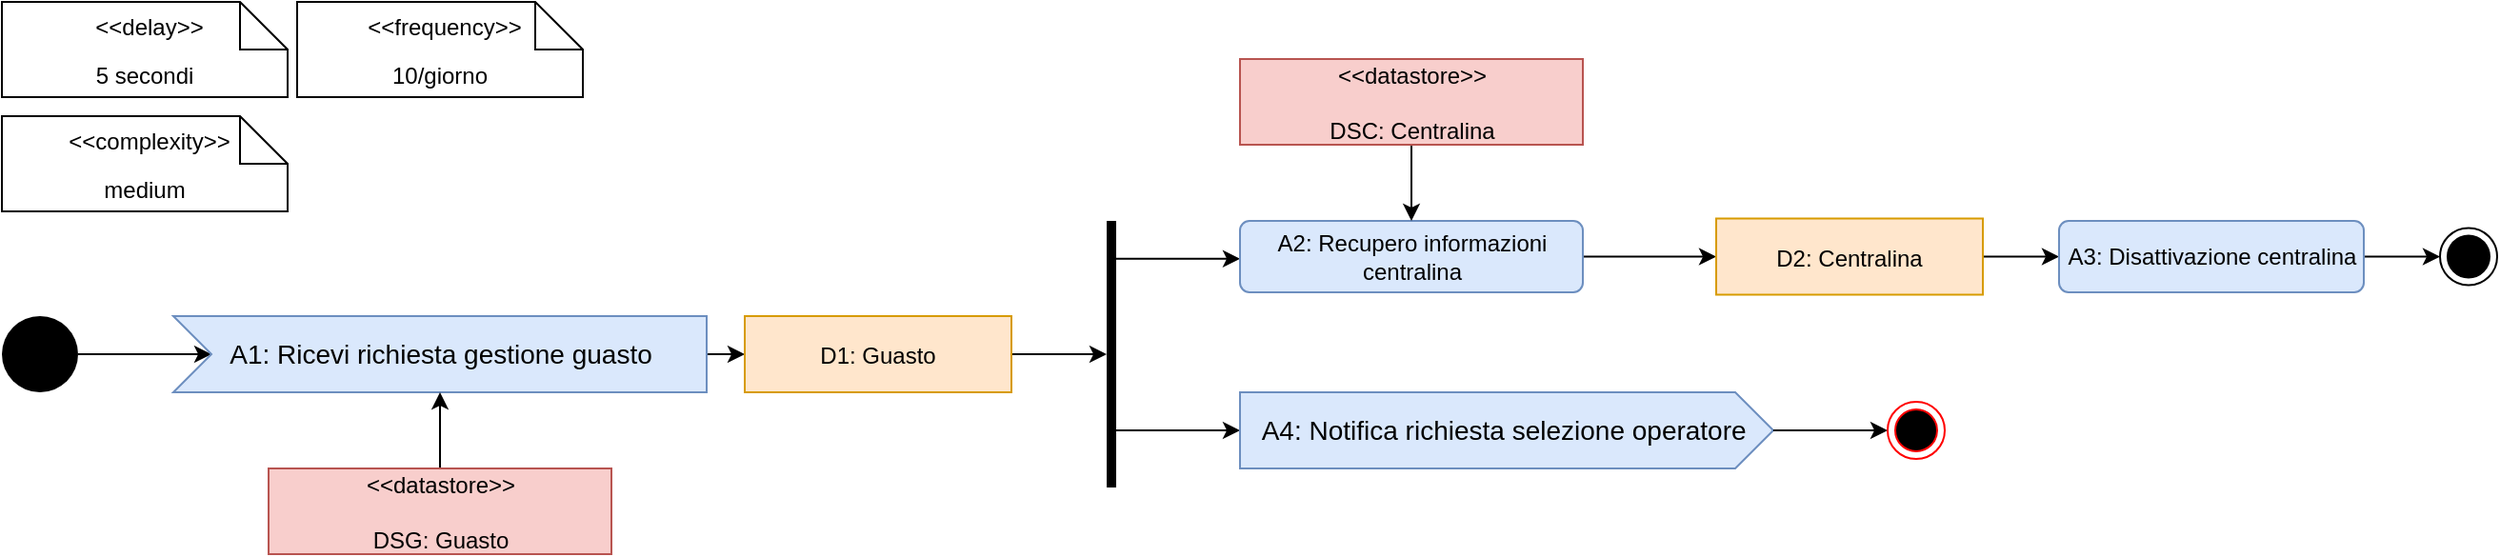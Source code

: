 <mxfile version="20.3.0" type="device"><diagram id="Nfr9ppPJj7uqhUgvmBwB" name="Pagina-1"><mxGraphModel dx="948" dy="577" grid="1" gridSize="10" guides="1" tooltips="1" connect="1" arrows="1" fold="1" page="1" pageScale="1" pageWidth="1169" pageHeight="827" math="0" shadow="0"><root><mxCell id="0"/><mxCell id="1" parent="0"/><mxCell id="1sgBCeKaPlLvbZt2aYBM-1" style="edgeStyle=orthogonalEdgeStyle;rounded=0;orthogonalLoop=1;jettySize=auto;html=1;entryX=0;entryY=0;entryDx=20;entryDy=20;entryPerimeter=0;" edge="1" parent="1" source="PesOAZmYyAyFrOHFHqeQ-2" target="PesOAZmYyAyFrOHFHqeQ-4"><mxGeometry relative="1" as="geometry"/></mxCell><mxCell id="PesOAZmYyAyFrOHFHqeQ-2" value="" style="ellipse;fillColor=#000000;strokeColor=none;" parent="1" vertex="1"><mxGeometry x="50" y="185" width="40" height="40" as="geometry"/></mxCell><mxCell id="1sgBCeKaPlLvbZt2aYBM-2" style="edgeStyle=orthogonalEdgeStyle;rounded=0;orthogonalLoop=1;jettySize=auto;html=1;exitX=1;exitY=0.5;exitDx=0;exitDy=0;exitPerimeter=0;entryX=0;entryY=0.5;entryDx=0;entryDy=0;" edge="1" parent="1" source="PesOAZmYyAyFrOHFHqeQ-4" target="PesOAZmYyAyFrOHFHqeQ-8"><mxGeometry relative="1" as="geometry"/></mxCell><mxCell id="PesOAZmYyAyFrOHFHqeQ-4" value="A1: Ricevi richiesta gestione guasto" style="html=1;shape=mxgraph.infographic.ribbonSimple;notch1=20;notch2=0;align=center;verticalAlign=middle;fontSize=14;fontStyle=0;flipH=1;fillColor=#dae8fc;strokeColor=#6c8ebf;direction=west;" parent="1" vertex="1"><mxGeometry x="140" y="185" width="280" height="40" as="geometry"/></mxCell><mxCell id="PesOAZmYyAyFrOHFHqeQ-5" value="medium" style="shape=note2;boundedLbl=1;whiteSpace=wrap;html=1;size=25;verticalAlign=top;align=center;" parent="1" vertex="1"><mxGeometry x="50" y="80" width="150" height="50" as="geometry"/></mxCell><mxCell id="PesOAZmYyAyFrOHFHqeQ-6" value="&lt;&lt;complexity&gt;&gt;" style="resizeWidth=1;part=1;strokeColor=none;fillColor=none;align=center;spacingLeft=5;" parent="PesOAZmYyAyFrOHFHqeQ-5" vertex="1"><mxGeometry width="150" height="25" relative="1" as="geometry"/></mxCell><mxCell id="PesOAZmYyAyFrOHFHqeQ-7" style="edgeStyle=orthogonalEdgeStyle;rounded=0;orthogonalLoop=1;jettySize=auto;html=1;" parent="1" source="PesOAZmYyAyFrOHFHqeQ-8" target="PesOAZmYyAyFrOHFHqeQ-36" edge="1"><mxGeometry relative="1" as="geometry"><mxPoint x="630" y="205" as="targetPoint"/></mxGeometry></mxCell><mxCell id="PesOAZmYyAyFrOHFHqeQ-8" value="D1: Guasto" style="text;align=center;verticalAlign=middle;dashed=0;fillColor=#ffe6cc;strokeColor=#d79b00;" parent="1" vertex="1"><mxGeometry x="440" y="185" width="140" height="40" as="geometry"/></mxCell><mxCell id="PesOAZmYyAyFrOHFHqeQ-38" style="edgeStyle=orthogonalEdgeStyle;rounded=0;orthogonalLoop=1;jettySize=auto;html=1;exitX=0.88;exitY=0.142;exitDx=0;exitDy=0;exitPerimeter=0;" parent="1" source="PesOAZmYyAyFrOHFHqeQ-36" target="PesOAZmYyAyFrOHFHqeQ-13" edge="1"><mxGeometry relative="1" as="geometry"><Array as="points"><mxPoint x="660" y="155"/><mxPoint x="660" y="155"/></Array></mxGeometry></mxCell><mxCell id="PesOAZmYyAyFrOHFHqeQ-40" style="edgeStyle=orthogonalEdgeStyle;rounded=0;orthogonalLoop=1;jettySize=auto;html=1;" parent="1" source="PesOAZmYyAyFrOHFHqeQ-13" target="PesOAZmYyAyFrOHFHqeQ-41" edge="1"><mxGeometry relative="1" as="geometry"><mxPoint x="850" y="153.75" as="targetPoint"/></mxGeometry></mxCell><mxCell id="PesOAZmYyAyFrOHFHqeQ-13" value="A2: Recupero informazioni &lt;br&gt;centralina" style="html=1;align=center;verticalAlign=middle;rounded=1;absoluteArcSize=1;arcSize=10;dashed=0;fillColor=#dae8fc;strokeColor=#6c8ebf;" parent="1" vertex="1"><mxGeometry x="700" y="135" width="180" height="37.5" as="geometry"/></mxCell><mxCell id="PesOAZmYyAyFrOHFHqeQ-39" style="edgeStyle=orthogonalEdgeStyle;rounded=0;orthogonalLoop=1;jettySize=auto;html=1;exitX=0.5;exitY=1;exitDx=0;exitDy=0;entryX=0.5;entryY=0;entryDx=0;entryDy=0;" parent="1" source="PesOAZmYyAyFrOHFHqeQ-26" target="PesOAZmYyAyFrOHFHqeQ-13" edge="1"><mxGeometry relative="1" as="geometry"/></mxCell><mxCell id="PesOAZmYyAyFrOHFHqeQ-26" value="&amp;lt;&amp;lt;datastore&amp;gt;&amp;gt;&lt;br&gt;&lt;br&gt;DSC: Centralina" style="text;html=1;align=center;verticalAlign=middle;dashed=0;fillColor=#f8cecc;strokeColor=#b85450;" parent="1" vertex="1"><mxGeometry x="700" y="50" width="180" height="45" as="geometry"/></mxCell><mxCell id="1sgBCeKaPlLvbZt2aYBM-3" style="edgeStyle=orthogonalEdgeStyle;rounded=0;orthogonalLoop=1;jettySize=auto;html=1;exitX=0.5;exitY=0;exitDx=0;exitDy=0;entryX=0;entryY=0;entryDx=140;entryDy=0;entryPerimeter=0;" edge="1" parent="1" source="PesOAZmYyAyFrOHFHqeQ-28" target="PesOAZmYyAyFrOHFHqeQ-4"><mxGeometry relative="1" as="geometry"/></mxCell><mxCell id="PesOAZmYyAyFrOHFHqeQ-28" value="&amp;lt;&amp;lt;datastore&amp;gt;&amp;gt;&lt;br&gt;&lt;br&gt;DSG: Guasto" style="text;html=1;align=center;verticalAlign=middle;dashed=0;fillColor=#f8cecc;strokeColor=#b85450;" parent="1" vertex="1"><mxGeometry x="190" y="265" width="180" height="45" as="geometry"/></mxCell><mxCell id="PesOAZmYyAyFrOHFHqeQ-30" value="5 secondi" style="shape=note2;boundedLbl=1;whiteSpace=wrap;html=1;size=25;verticalAlign=top;align=center;" parent="1" vertex="1"><mxGeometry x="50" y="20" width="150" height="50" as="geometry"/></mxCell><mxCell id="PesOAZmYyAyFrOHFHqeQ-31" value="&lt;&lt;delay&gt;&gt;" style="resizeWidth=1;part=1;strokeColor=none;fillColor=none;align=center;spacingLeft=5;" parent="PesOAZmYyAyFrOHFHqeQ-30" vertex="1"><mxGeometry width="150" height="25" relative="1" as="geometry"/></mxCell><mxCell id="PesOAZmYyAyFrOHFHqeQ-32" style="edgeStyle=orthogonalEdgeStyle;rounded=0;orthogonalLoop=1;jettySize=auto;html=1;exitX=0.5;exitY=1;exitDx=0;exitDy=0;dashed=1;endArrow=none;endFill=0;" parent="PesOAZmYyAyFrOHFHqeQ-30" source="PesOAZmYyAyFrOHFHqeQ-31" target="PesOAZmYyAyFrOHFHqeQ-31" edge="1"><mxGeometry relative="1" as="geometry"/></mxCell><mxCell id="PesOAZmYyAyFrOHFHqeQ-36" value="" style="html=1;points=[];perimeter=orthogonalPerimeter;fillColor=#000000;strokeColor=none;" parent="1" vertex="1"><mxGeometry x="630" y="135" width="5" height="140" as="geometry"/></mxCell><mxCell id="PesOAZmYyAyFrOHFHqeQ-42" style="edgeStyle=orthogonalEdgeStyle;rounded=0;orthogonalLoop=1;jettySize=auto;html=1;exitX=1;exitY=0.5;exitDx=0;exitDy=0;entryX=0;entryY=0.5;entryDx=0;entryDy=0;" parent="1" source="PesOAZmYyAyFrOHFHqeQ-41" target="PesOAZmYyAyFrOHFHqeQ-43" edge="1"><mxGeometry relative="1" as="geometry"><mxPoint x="1050" y="154" as="targetPoint"/></mxGeometry></mxCell><mxCell id="PesOAZmYyAyFrOHFHqeQ-41" value="D2: Centralina" style="text;align=center;verticalAlign=middle;dashed=0;fillColor=#ffe6cc;strokeColor=#d79b00;" parent="1" vertex="1"><mxGeometry x="950" y="133.75" width="140" height="40" as="geometry"/></mxCell><mxCell id="PesOAZmYyAyFrOHFHqeQ-44" style="edgeStyle=orthogonalEdgeStyle;rounded=0;orthogonalLoop=1;jettySize=auto;html=1;exitX=1;exitY=0.5;exitDx=0;exitDy=0;entryX=0;entryY=0.5;entryDx=0;entryDy=0;" parent="1" source="PesOAZmYyAyFrOHFHqeQ-43" target="PesOAZmYyAyFrOHFHqeQ-45" edge="1"><mxGeometry relative="1" as="geometry"><mxPoint x="1240" y="154" as="targetPoint"/></mxGeometry></mxCell><mxCell id="PesOAZmYyAyFrOHFHqeQ-43" value="A3: Disattivazione centralina" style="html=1;align=center;verticalAlign=middle;rounded=1;absoluteArcSize=1;arcSize=10;dashed=0;fillColor=#dae8fc;strokeColor=#6c8ebf;" parent="1" vertex="1"><mxGeometry x="1130" y="135" width="160" height="37.5" as="geometry"/></mxCell><mxCell id="PesOAZmYyAyFrOHFHqeQ-45" value="" style="ellipse;html=1;shape=endState;fillColor=strokeColor;" parent="1" vertex="1"><mxGeometry x="1330" y="138.75" width="30" height="30" as="geometry"/></mxCell><mxCell id="PesOAZmYyAyFrOHFHqeQ-49" style="edgeStyle=orthogonalEdgeStyle;rounded=0;orthogonalLoop=1;jettySize=auto;html=1;exitX=0;exitY=0.786;exitDx=0;exitDy=0;exitPerimeter=0;" parent="1" source="PesOAZmYyAyFrOHFHqeQ-36" target="PesOAZmYyAyFrOHFHqeQ-46" edge="1"><mxGeometry relative="1" as="geometry"><Array as="points"><mxPoint x="660" y="245"/><mxPoint x="660" y="245"/></Array></mxGeometry></mxCell><mxCell id="PesOAZmYyAyFrOHFHqeQ-46" value="A4: Notifica richiesta selezione operatore&amp;nbsp;" style="html=1;shape=mxgraph.infographic.ribbonSimple;notch1=0;notch2=20;align=center;verticalAlign=middle;fontSize=14;fontStyle=0;fillColor=#dae8fc;strokeColor=#6c8ebf;" parent="1" vertex="1"><mxGeometry x="700" y="225" width="280" height="40" as="geometry"/></mxCell><mxCell id="PesOAZmYyAyFrOHFHqeQ-47" style="edgeStyle=orthogonalEdgeStyle;rounded=0;orthogonalLoop=1;jettySize=auto;html=1;startArrow=classic;startFill=1;endArrow=none;endFill=0;exitX=0;exitY=0.5;exitDx=0;exitDy=0;entryX=1;entryY=0.5;entryDx=0;entryDy=0;entryPerimeter=0;" parent="1" source="PesOAZmYyAyFrOHFHqeQ-48" target="PesOAZmYyAyFrOHFHqeQ-46" edge="1"><mxGeometry relative="1" as="geometry"><mxPoint x="789.966" y="265" as="targetPoint"/><mxPoint x="790" y="320" as="sourcePoint"/></mxGeometry></mxCell><mxCell id="PesOAZmYyAyFrOHFHqeQ-48" value="" style="ellipse;html=1;shape=endState;fillColor=#000000;strokeColor=#ff0000;" parent="1" vertex="1"><mxGeometry x="1040" y="230" width="30" height="30" as="geometry"/></mxCell><mxCell id="1sgBCeKaPlLvbZt2aYBM-5" value="10/giorno" style="shape=note2;boundedLbl=1;whiteSpace=wrap;html=1;size=25;verticalAlign=top;align=center;" vertex="1" parent="1"><mxGeometry x="205" y="20" width="150" height="50" as="geometry"/></mxCell><mxCell id="1sgBCeKaPlLvbZt2aYBM-6" value="&lt;&lt;frequency&gt;&gt;" style="resizeWidth=1;part=1;strokeColor=none;fillColor=none;align=center;spacingLeft=5;" vertex="1" parent="1sgBCeKaPlLvbZt2aYBM-5"><mxGeometry width="150" height="25" relative="1" as="geometry"/></mxCell></root></mxGraphModel></diagram></mxfile>